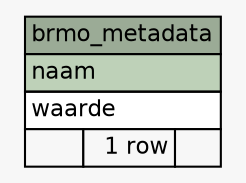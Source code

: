 // dot 2.40.1 on Linux 4.18.0-10-generic
// SchemaSpy rev Unknown
digraph "brmo_metadata" {
  graph [
    rankdir="RL"
    bgcolor="#f7f7f7"
    nodesep="0.18"
    ranksep="0.46"
    fontname="Helvetica"
    fontsize="11"
  ];
  node [
    fontname="Helvetica"
    fontsize="11"
    shape="plaintext"
  ];
  edge [
    arrowsize="0.8"
  ];
  "brmo_metadata" [
    label=<
    <TABLE BORDER="0" CELLBORDER="1" CELLSPACING="0" BGCOLOR="#ffffff">
      <TR><TD COLSPAN="3" BGCOLOR="#9bab96" ALIGN="CENTER">brmo_metadata</TD></TR>
      <TR><TD PORT="naam" COLSPAN="3" BGCOLOR="#bed1b8" ALIGN="LEFT">naam</TD></TR>
      <TR><TD PORT="waarde" COLSPAN="3" ALIGN="LEFT">waarde</TD></TR>
      <TR><TD ALIGN="LEFT" BGCOLOR="#f7f7f7">  </TD><TD ALIGN="RIGHT" BGCOLOR="#f7f7f7">1 row</TD><TD ALIGN="RIGHT" BGCOLOR="#f7f7f7">  </TD></TR>
    </TABLE>>
    URL="tables/brmo_metadata.html"
    tooltip="brmo_metadata"
  ];
}
